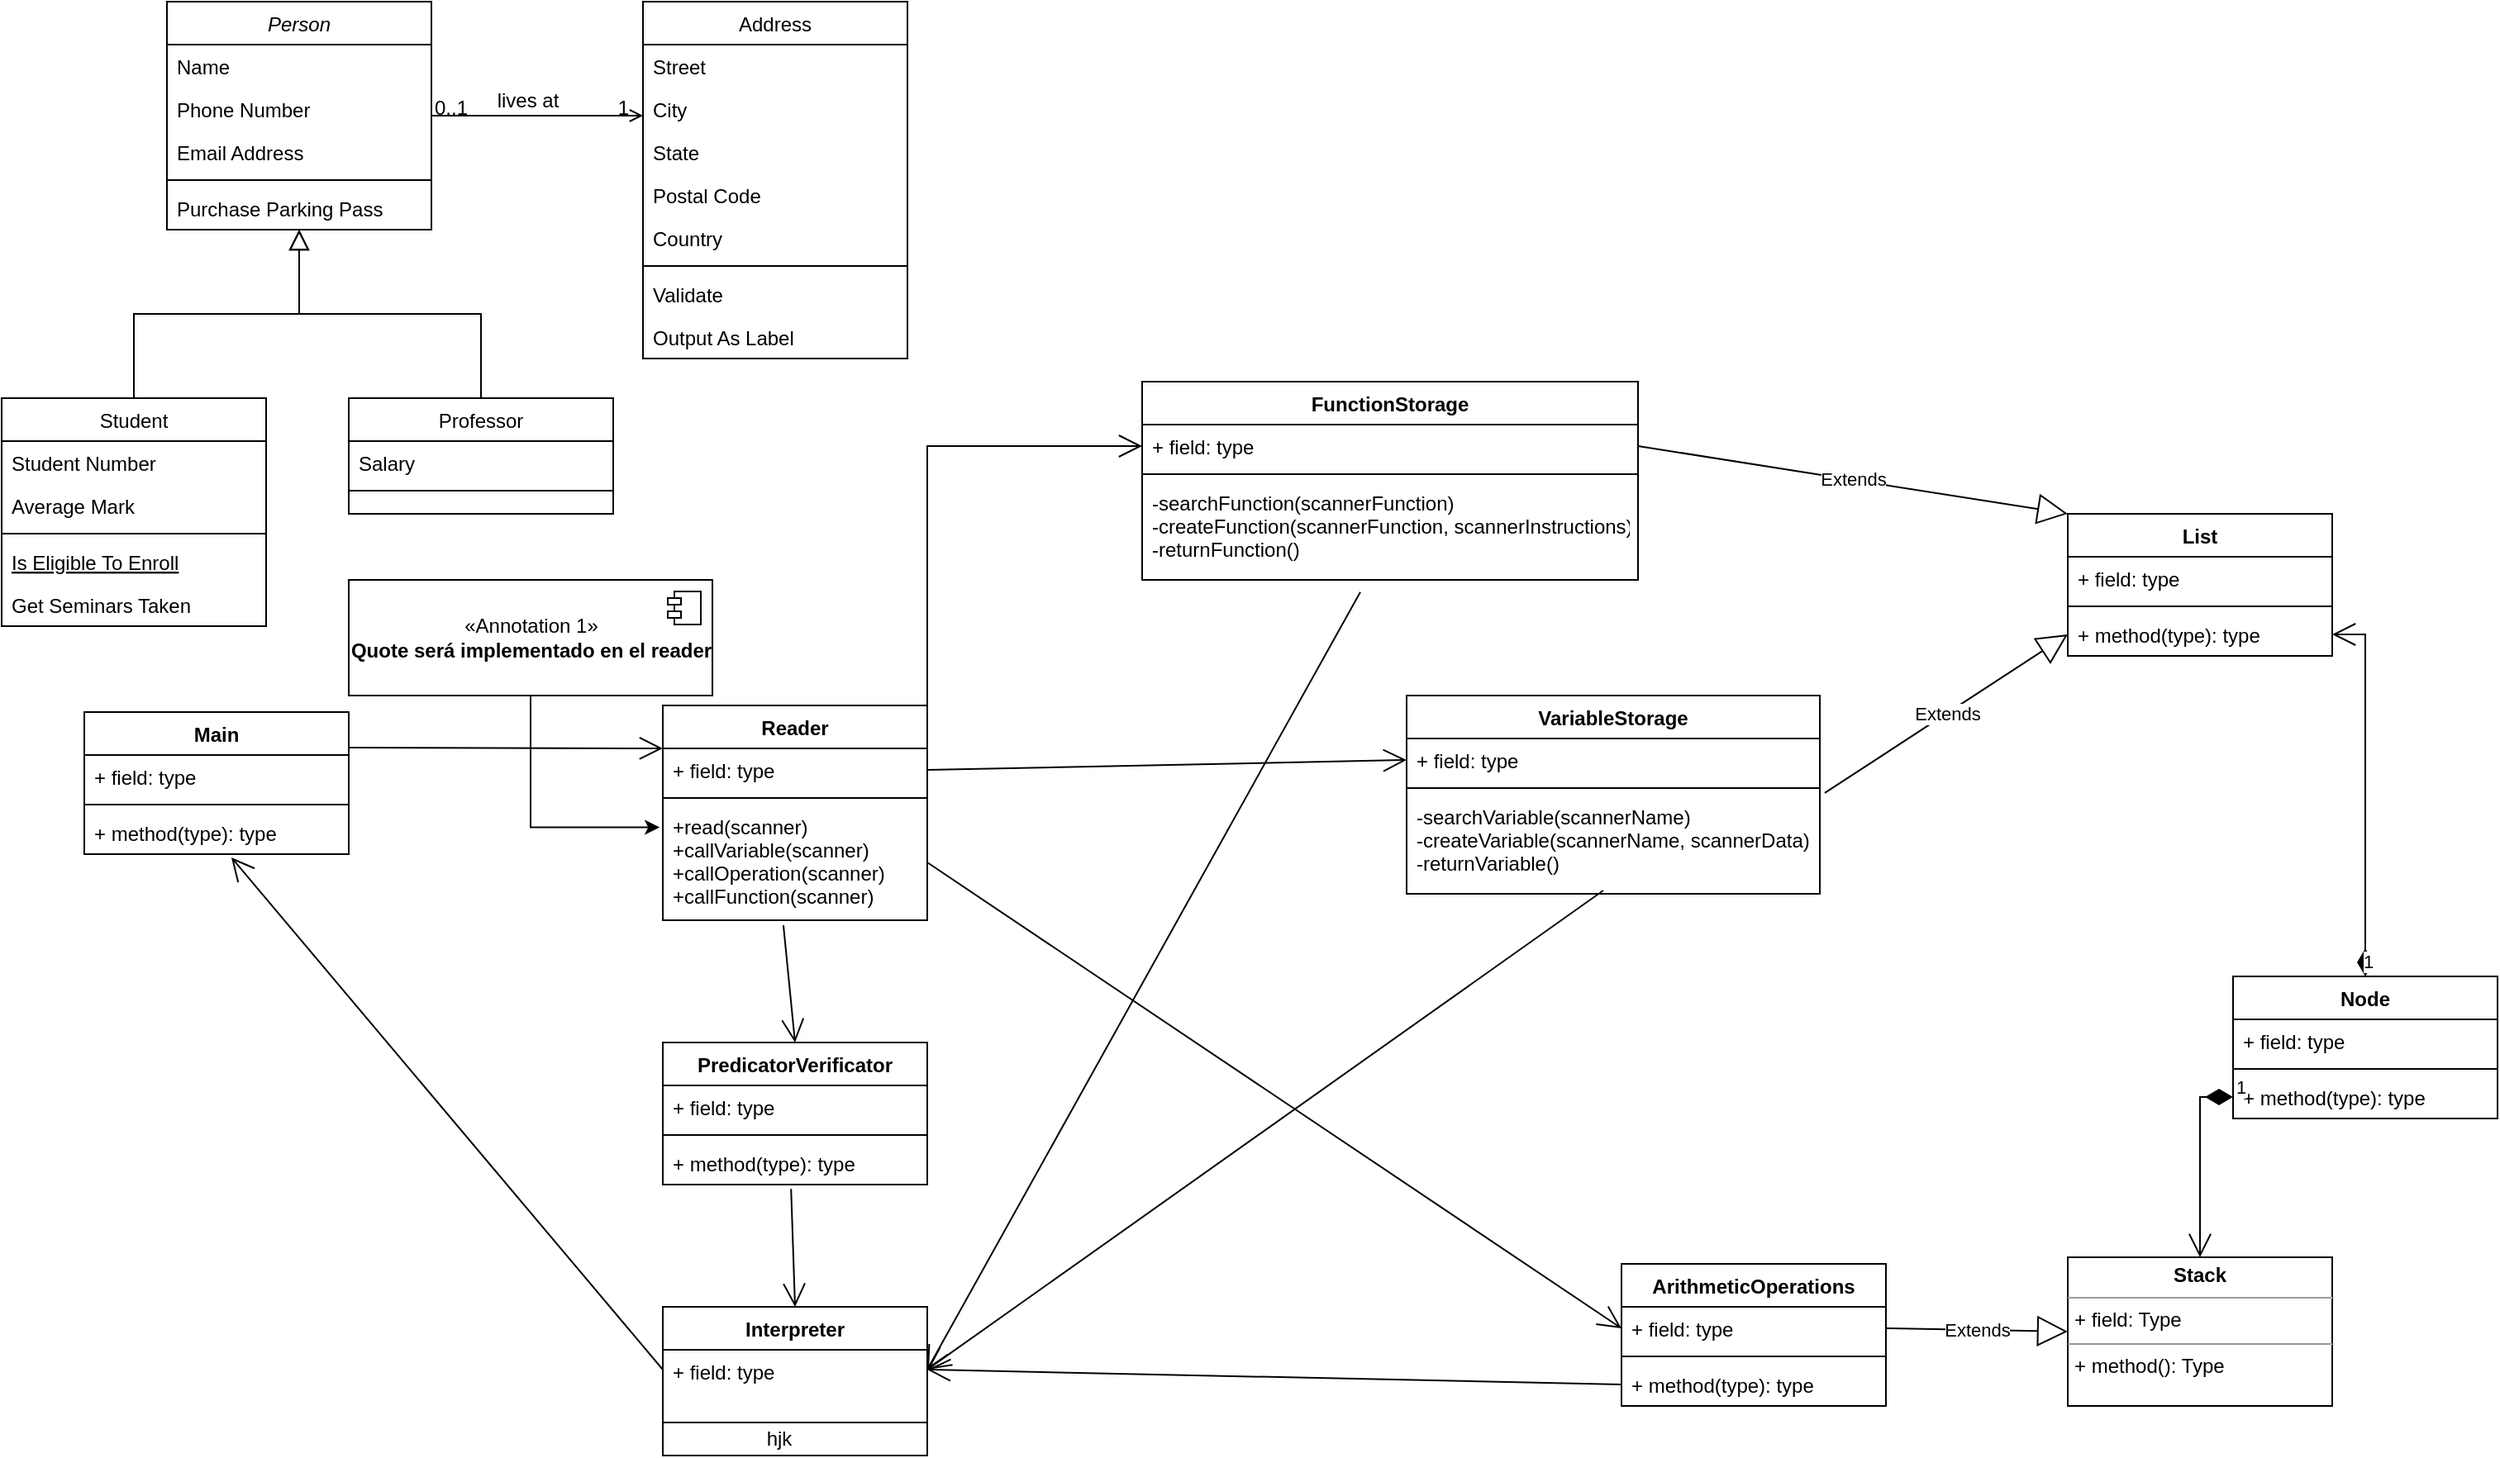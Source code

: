 <mxfile version="16.5.6" type="github">
  <diagram id="C5RBs43oDa-KdzZeNtuy" name="Page-1">
    <mxGraphModel dx="1256" dy="532" grid="1" gridSize="10" guides="1" tooltips="1" connect="1" arrows="1" fold="1" page="1" pageScale="1" pageWidth="827" pageHeight="1169" math="0" shadow="0">
      <root>
        <mxCell id="WIyWlLk6GJQsqaUBKTNV-0" />
        <mxCell id="WIyWlLk6GJQsqaUBKTNV-1" parent="WIyWlLk6GJQsqaUBKTNV-0" />
        <mxCell id="zkfFHV4jXpPFQw0GAbJ--0" value="Person" style="swimlane;fontStyle=2;align=center;verticalAlign=top;childLayout=stackLayout;horizontal=1;startSize=26;horizontalStack=0;resizeParent=1;resizeLast=0;collapsible=1;marginBottom=0;rounded=0;shadow=0;strokeWidth=1;" parent="WIyWlLk6GJQsqaUBKTNV-1" vertex="1">
          <mxGeometry x="220" y="120" width="160" height="138" as="geometry">
            <mxRectangle x="230" y="140" width="160" height="26" as="alternateBounds" />
          </mxGeometry>
        </mxCell>
        <mxCell id="zkfFHV4jXpPFQw0GAbJ--1" value="Name" style="text;align=left;verticalAlign=top;spacingLeft=4;spacingRight=4;overflow=hidden;rotatable=0;points=[[0,0.5],[1,0.5]];portConstraint=eastwest;" parent="zkfFHV4jXpPFQw0GAbJ--0" vertex="1">
          <mxGeometry y="26" width="160" height="26" as="geometry" />
        </mxCell>
        <mxCell id="zkfFHV4jXpPFQw0GAbJ--2" value="Phone Number" style="text;align=left;verticalAlign=top;spacingLeft=4;spacingRight=4;overflow=hidden;rotatable=0;points=[[0,0.5],[1,0.5]];portConstraint=eastwest;rounded=0;shadow=0;html=0;" parent="zkfFHV4jXpPFQw0GAbJ--0" vertex="1">
          <mxGeometry y="52" width="160" height="26" as="geometry" />
        </mxCell>
        <mxCell id="zkfFHV4jXpPFQw0GAbJ--3" value="Email Address" style="text;align=left;verticalAlign=top;spacingLeft=4;spacingRight=4;overflow=hidden;rotatable=0;points=[[0,0.5],[1,0.5]];portConstraint=eastwest;rounded=0;shadow=0;html=0;" parent="zkfFHV4jXpPFQw0GAbJ--0" vertex="1">
          <mxGeometry y="78" width="160" height="26" as="geometry" />
        </mxCell>
        <mxCell id="zkfFHV4jXpPFQw0GAbJ--4" value="" style="line;html=1;strokeWidth=1;align=left;verticalAlign=middle;spacingTop=-1;spacingLeft=3;spacingRight=3;rotatable=0;labelPosition=right;points=[];portConstraint=eastwest;" parent="zkfFHV4jXpPFQw0GAbJ--0" vertex="1">
          <mxGeometry y="104" width="160" height="8" as="geometry" />
        </mxCell>
        <mxCell id="zkfFHV4jXpPFQw0GAbJ--5" value="Purchase Parking Pass" style="text;align=left;verticalAlign=top;spacingLeft=4;spacingRight=4;overflow=hidden;rotatable=0;points=[[0,0.5],[1,0.5]];portConstraint=eastwest;" parent="zkfFHV4jXpPFQw0GAbJ--0" vertex="1">
          <mxGeometry y="112" width="160" height="26" as="geometry" />
        </mxCell>
        <mxCell id="zkfFHV4jXpPFQw0GAbJ--6" value="Student" style="swimlane;fontStyle=0;align=center;verticalAlign=top;childLayout=stackLayout;horizontal=1;startSize=26;horizontalStack=0;resizeParent=1;resizeLast=0;collapsible=1;marginBottom=0;rounded=0;shadow=0;strokeWidth=1;" parent="WIyWlLk6GJQsqaUBKTNV-1" vertex="1">
          <mxGeometry x="120" y="360" width="160" height="138" as="geometry">
            <mxRectangle x="130" y="380" width="160" height="26" as="alternateBounds" />
          </mxGeometry>
        </mxCell>
        <mxCell id="zkfFHV4jXpPFQw0GAbJ--7" value="Student Number" style="text;align=left;verticalAlign=top;spacingLeft=4;spacingRight=4;overflow=hidden;rotatable=0;points=[[0,0.5],[1,0.5]];portConstraint=eastwest;" parent="zkfFHV4jXpPFQw0GAbJ--6" vertex="1">
          <mxGeometry y="26" width="160" height="26" as="geometry" />
        </mxCell>
        <mxCell id="zkfFHV4jXpPFQw0GAbJ--8" value="Average Mark" style="text;align=left;verticalAlign=top;spacingLeft=4;spacingRight=4;overflow=hidden;rotatable=0;points=[[0,0.5],[1,0.5]];portConstraint=eastwest;rounded=0;shadow=0;html=0;" parent="zkfFHV4jXpPFQw0GAbJ--6" vertex="1">
          <mxGeometry y="52" width="160" height="26" as="geometry" />
        </mxCell>
        <mxCell id="zkfFHV4jXpPFQw0GAbJ--9" value="" style="line;html=1;strokeWidth=1;align=left;verticalAlign=middle;spacingTop=-1;spacingLeft=3;spacingRight=3;rotatable=0;labelPosition=right;points=[];portConstraint=eastwest;" parent="zkfFHV4jXpPFQw0GAbJ--6" vertex="1">
          <mxGeometry y="78" width="160" height="8" as="geometry" />
        </mxCell>
        <mxCell id="zkfFHV4jXpPFQw0GAbJ--10" value="Is Eligible To Enroll" style="text;align=left;verticalAlign=top;spacingLeft=4;spacingRight=4;overflow=hidden;rotatable=0;points=[[0,0.5],[1,0.5]];portConstraint=eastwest;fontStyle=4" parent="zkfFHV4jXpPFQw0GAbJ--6" vertex="1">
          <mxGeometry y="86" width="160" height="26" as="geometry" />
        </mxCell>
        <mxCell id="zkfFHV4jXpPFQw0GAbJ--11" value="Get Seminars Taken" style="text;align=left;verticalAlign=top;spacingLeft=4;spacingRight=4;overflow=hidden;rotatable=0;points=[[0,0.5],[1,0.5]];portConstraint=eastwest;" parent="zkfFHV4jXpPFQw0GAbJ--6" vertex="1">
          <mxGeometry y="112" width="160" height="26" as="geometry" />
        </mxCell>
        <mxCell id="zkfFHV4jXpPFQw0GAbJ--12" value="" style="endArrow=block;endSize=10;endFill=0;shadow=0;strokeWidth=1;rounded=0;edgeStyle=elbowEdgeStyle;elbow=vertical;" parent="WIyWlLk6GJQsqaUBKTNV-1" source="zkfFHV4jXpPFQw0GAbJ--6" target="zkfFHV4jXpPFQw0GAbJ--0" edge="1">
          <mxGeometry width="160" relative="1" as="geometry">
            <mxPoint x="200" y="203" as="sourcePoint" />
            <mxPoint x="200" y="203" as="targetPoint" />
          </mxGeometry>
        </mxCell>
        <mxCell id="zkfFHV4jXpPFQw0GAbJ--13" value="Professor" style="swimlane;fontStyle=0;align=center;verticalAlign=top;childLayout=stackLayout;horizontal=1;startSize=26;horizontalStack=0;resizeParent=1;resizeLast=0;collapsible=1;marginBottom=0;rounded=0;shadow=0;strokeWidth=1;" parent="WIyWlLk6GJQsqaUBKTNV-1" vertex="1">
          <mxGeometry x="330" y="360" width="160" height="70" as="geometry">
            <mxRectangle x="340" y="380" width="170" height="26" as="alternateBounds" />
          </mxGeometry>
        </mxCell>
        <mxCell id="zkfFHV4jXpPFQw0GAbJ--14" value="Salary" style="text;align=left;verticalAlign=top;spacingLeft=4;spacingRight=4;overflow=hidden;rotatable=0;points=[[0,0.5],[1,0.5]];portConstraint=eastwest;" parent="zkfFHV4jXpPFQw0GAbJ--13" vertex="1">
          <mxGeometry y="26" width="160" height="26" as="geometry" />
        </mxCell>
        <mxCell id="zkfFHV4jXpPFQw0GAbJ--15" value="" style="line;html=1;strokeWidth=1;align=left;verticalAlign=middle;spacingTop=-1;spacingLeft=3;spacingRight=3;rotatable=0;labelPosition=right;points=[];portConstraint=eastwest;" parent="zkfFHV4jXpPFQw0GAbJ--13" vertex="1">
          <mxGeometry y="52" width="160" height="8" as="geometry" />
        </mxCell>
        <mxCell id="zkfFHV4jXpPFQw0GAbJ--16" value="" style="endArrow=block;endSize=10;endFill=0;shadow=0;strokeWidth=1;rounded=0;edgeStyle=elbowEdgeStyle;elbow=vertical;" parent="WIyWlLk6GJQsqaUBKTNV-1" source="zkfFHV4jXpPFQw0GAbJ--13" target="zkfFHV4jXpPFQw0GAbJ--0" edge="1">
          <mxGeometry width="160" relative="1" as="geometry">
            <mxPoint x="210" y="373" as="sourcePoint" />
            <mxPoint x="310" y="271" as="targetPoint" />
          </mxGeometry>
        </mxCell>
        <mxCell id="zkfFHV4jXpPFQw0GAbJ--17" value="Address" style="swimlane;fontStyle=0;align=center;verticalAlign=top;childLayout=stackLayout;horizontal=1;startSize=26;horizontalStack=0;resizeParent=1;resizeLast=0;collapsible=1;marginBottom=0;rounded=0;shadow=0;strokeWidth=1;" parent="WIyWlLk6GJQsqaUBKTNV-1" vertex="1">
          <mxGeometry x="508" y="120" width="160" height="216" as="geometry">
            <mxRectangle x="550" y="140" width="160" height="26" as="alternateBounds" />
          </mxGeometry>
        </mxCell>
        <mxCell id="zkfFHV4jXpPFQw0GAbJ--18" value="Street" style="text;align=left;verticalAlign=top;spacingLeft=4;spacingRight=4;overflow=hidden;rotatable=0;points=[[0,0.5],[1,0.5]];portConstraint=eastwest;" parent="zkfFHV4jXpPFQw0GAbJ--17" vertex="1">
          <mxGeometry y="26" width="160" height="26" as="geometry" />
        </mxCell>
        <mxCell id="zkfFHV4jXpPFQw0GAbJ--19" value="City" style="text;align=left;verticalAlign=top;spacingLeft=4;spacingRight=4;overflow=hidden;rotatable=0;points=[[0,0.5],[1,0.5]];portConstraint=eastwest;rounded=0;shadow=0;html=0;" parent="zkfFHV4jXpPFQw0GAbJ--17" vertex="1">
          <mxGeometry y="52" width="160" height="26" as="geometry" />
        </mxCell>
        <mxCell id="zkfFHV4jXpPFQw0GAbJ--20" value="State" style="text;align=left;verticalAlign=top;spacingLeft=4;spacingRight=4;overflow=hidden;rotatable=0;points=[[0,0.5],[1,0.5]];portConstraint=eastwest;rounded=0;shadow=0;html=0;" parent="zkfFHV4jXpPFQw0GAbJ--17" vertex="1">
          <mxGeometry y="78" width="160" height="26" as="geometry" />
        </mxCell>
        <mxCell id="zkfFHV4jXpPFQw0GAbJ--21" value="Postal Code" style="text;align=left;verticalAlign=top;spacingLeft=4;spacingRight=4;overflow=hidden;rotatable=0;points=[[0,0.5],[1,0.5]];portConstraint=eastwest;rounded=0;shadow=0;html=0;" parent="zkfFHV4jXpPFQw0GAbJ--17" vertex="1">
          <mxGeometry y="104" width="160" height="26" as="geometry" />
        </mxCell>
        <mxCell id="zkfFHV4jXpPFQw0GAbJ--22" value="Country" style="text;align=left;verticalAlign=top;spacingLeft=4;spacingRight=4;overflow=hidden;rotatable=0;points=[[0,0.5],[1,0.5]];portConstraint=eastwest;rounded=0;shadow=0;html=0;" parent="zkfFHV4jXpPFQw0GAbJ--17" vertex="1">
          <mxGeometry y="130" width="160" height="26" as="geometry" />
        </mxCell>
        <mxCell id="zkfFHV4jXpPFQw0GAbJ--23" value="" style="line;html=1;strokeWidth=1;align=left;verticalAlign=middle;spacingTop=-1;spacingLeft=3;spacingRight=3;rotatable=0;labelPosition=right;points=[];portConstraint=eastwest;" parent="zkfFHV4jXpPFQw0GAbJ--17" vertex="1">
          <mxGeometry y="156" width="160" height="8" as="geometry" />
        </mxCell>
        <mxCell id="zkfFHV4jXpPFQw0GAbJ--24" value="Validate" style="text;align=left;verticalAlign=top;spacingLeft=4;spacingRight=4;overflow=hidden;rotatable=0;points=[[0,0.5],[1,0.5]];portConstraint=eastwest;" parent="zkfFHV4jXpPFQw0GAbJ--17" vertex="1">
          <mxGeometry y="164" width="160" height="26" as="geometry" />
        </mxCell>
        <mxCell id="zkfFHV4jXpPFQw0GAbJ--25" value="Output As Label" style="text;align=left;verticalAlign=top;spacingLeft=4;spacingRight=4;overflow=hidden;rotatable=0;points=[[0,0.5],[1,0.5]];portConstraint=eastwest;" parent="zkfFHV4jXpPFQw0GAbJ--17" vertex="1">
          <mxGeometry y="190" width="160" height="26" as="geometry" />
        </mxCell>
        <mxCell id="zkfFHV4jXpPFQw0GAbJ--26" value="" style="endArrow=open;shadow=0;strokeWidth=1;rounded=0;endFill=1;edgeStyle=elbowEdgeStyle;elbow=vertical;" parent="WIyWlLk6GJQsqaUBKTNV-1" source="zkfFHV4jXpPFQw0GAbJ--0" target="zkfFHV4jXpPFQw0GAbJ--17" edge="1">
          <mxGeometry x="0.5" y="41" relative="1" as="geometry">
            <mxPoint x="380" y="192" as="sourcePoint" />
            <mxPoint x="540" y="192" as="targetPoint" />
            <mxPoint x="-40" y="32" as="offset" />
          </mxGeometry>
        </mxCell>
        <mxCell id="zkfFHV4jXpPFQw0GAbJ--27" value="0..1" style="resizable=0;align=left;verticalAlign=bottom;labelBackgroundColor=none;fontSize=12;" parent="zkfFHV4jXpPFQw0GAbJ--26" connectable="0" vertex="1">
          <mxGeometry x="-1" relative="1" as="geometry">
            <mxPoint y="4" as="offset" />
          </mxGeometry>
        </mxCell>
        <mxCell id="zkfFHV4jXpPFQw0GAbJ--28" value="1" style="resizable=0;align=right;verticalAlign=bottom;labelBackgroundColor=none;fontSize=12;" parent="zkfFHV4jXpPFQw0GAbJ--26" connectable="0" vertex="1">
          <mxGeometry x="1" relative="1" as="geometry">
            <mxPoint x="-7" y="4" as="offset" />
          </mxGeometry>
        </mxCell>
        <mxCell id="zkfFHV4jXpPFQw0GAbJ--29" value="lives at" style="text;html=1;resizable=0;points=[];;align=center;verticalAlign=middle;labelBackgroundColor=none;rounded=0;shadow=0;strokeWidth=1;fontSize=12;" parent="zkfFHV4jXpPFQw0GAbJ--26" vertex="1" connectable="0">
          <mxGeometry x="0.5" y="49" relative="1" as="geometry">
            <mxPoint x="-38" y="40" as="offset" />
          </mxGeometry>
        </mxCell>
        <mxCell id="natZOX87_09Pyh3oMRrT-8" value="Main&#xa;" style="swimlane;fontStyle=1;align=center;verticalAlign=top;childLayout=stackLayout;horizontal=1;startSize=26;horizontalStack=0;resizeParent=1;resizeParentMax=0;resizeLast=0;collapsible=1;marginBottom=0;" vertex="1" parent="WIyWlLk6GJQsqaUBKTNV-1">
          <mxGeometry x="170" y="550" width="160" height="86" as="geometry" />
        </mxCell>
        <mxCell id="natZOX87_09Pyh3oMRrT-9" value="+ field: type" style="text;strokeColor=none;fillColor=none;align=left;verticalAlign=top;spacingLeft=4;spacingRight=4;overflow=hidden;rotatable=0;points=[[0,0.5],[1,0.5]];portConstraint=eastwest;" vertex="1" parent="natZOX87_09Pyh3oMRrT-8">
          <mxGeometry y="26" width="160" height="26" as="geometry" />
        </mxCell>
        <mxCell id="natZOX87_09Pyh3oMRrT-10" value="" style="line;strokeWidth=1;fillColor=none;align=left;verticalAlign=middle;spacingTop=-1;spacingLeft=3;spacingRight=3;rotatable=0;labelPosition=right;points=[];portConstraint=eastwest;" vertex="1" parent="natZOX87_09Pyh3oMRrT-8">
          <mxGeometry y="52" width="160" height="8" as="geometry" />
        </mxCell>
        <mxCell id="natZOX87_09Pyh3oMRrT-11" value="+ method(type): type" style="text;strokeColor=none;fillColor=none;align=left;verticalAlign=top;spacingLeft=4;spacingRight=4;overflow=hidden;rotatable=0;points=[[0,0.5],[1,0.5]];portConstraint=eastwest;" vertex="1" parent="natZOX87_09Pyh3oMRrT-8">
          <mxGeometry y="60" width="160" height="26" as="geometry" />
        </mxCell>
        <mxCell id="natZOX87_09Pyh3oMRrT-16" value="Reader&#xa;" style="swimlane;fontStyle=1;align=center;verticalAlign=top;childLayout=stackLayout;horizontal=1;startSize=26;horizontalStack=0;resizeParent=1;resizeParentMax=0;resizeLast=0;collapsible=1;marginBottom=0;" vertex="1" parent="WIyWlLk6GJQsqaUBKTNV-1">
          <mxGeometry x="520" y="546" width="160" height="130" as="geometry" />
        </mxCell>
        <mxCell id="natZOX87_09Pyh3oMRrT-40" value="" style="endArrow=open;endFill=1;endSize=12;html=1;rounded=0;exitX=1;exitY=0.25;exitDx=0;exitDy=0;" edge="1" parent="natZOX87_09Pyh3oMRrT-16" source="natZOX87_09Pyh3oMRrT-8">
          <mxGeometry width="160" relative="1" as="geometry">
            <mxPoint x="-160" y="26" as="sourcePoint" />
            <mxPoint y="26" as="targetPoint" />
          </mxGeometry>
        </mxCell>
        <mxCell id="natZOX87_09Pyh3oMRrT-17" value="+ field: type" style="text;strokeColor=none;fillColor=none;align=left;verticalAlign=top;spacingLeft=4;spacingRight=4;overflow=hidden;rotatable=0;points=[[0,0.5],[1,0.5]];portConstraint=eastwest;" vertex="1" parent="natZOX87_09Pyh3oMRrT-16">
          <mxGeometry y="26" width="160" height="26" as="geometry" />
        </mxCell>
        <mxCell id="natZOX87_09Pyh3oMRrT-18" value="" style="line;strokeWidth=1;fillColor=none;align=left;verticalAlign=middle;spacingTop=-1;spacingLeft=3;spacingRight=3;rotatable=0;labelPosition=right;points=[];portConstraint=eastwest;" vertex="1" parent="natZOX87_09Pyh3oMRrT-16">
          <mxGeometry y="52" width="160" height="8" as="geometry" />
        </mxCell>
        <mxCell id="natZOX87_09Pyh3oMRrT-19" value="+read(scanner)&#xa;+callVariable(scanner)&#xa;+callOperation(scanner)&#xa;+callFunction(scanner)" style="text;strokeColor=none;fillColor=none;align=left;verticalAlign=top;spacingLeft=4;spacingRight=4;overflow=hidden;rotatable=0;points=[[0,0.5],[1,0.5]];portConstraint=eastwest;" vertex="1" parent="natZOX87_09Pyh3oMRrT-16">
          <mxGeometry y="60" width="160" height="70" as="geometry" />
        </mxCell>
        <mxCell id="natZOX87_09Pyh3oMRrT-24" value="VariableStorage" style="swimlane;fontStyle=1;align=center;verticalAlign=top;childLayout=stackLayout;horizontal=1;startSize=26;horizontalStack=0;resizeParent=1;resizeParentMax=0;resizeLast=0;collapsible=1;marginBottom=0;" vertex="1" parent="WIyWlLk6GJQsqaUBKTNV-1">
          <mxGeometry x="970" y="540" width="250" height="120" as="geometry" />
        </mxCell>
        <mxCell id="natZOX87_09Pyh3oMRrT-25" value="+ field: type" style="text;strokeColor=none;fillColor=none;align=left;verticalAlign=top;spacingLeft=4;spacingRight=4;overflow=hidden;rotatable=0;points=[[0,0.5],[1,0.5]];portConstraint=eastwest;" vertex="1" parent="natZOX87_09Pyh3oMRrT-24">
          <mxGeometry y="26" width="250" height="26" as="geometry" />
        </mxCell>
        <mxCell id="natZOX87_09Pyh3oMRrT-26" value="" style="line;strokeWidth=1;fillColor=none;align=left;verticalAlign=middle;spacingTop=-1;spacingLeft=3;spacingRight=3;rotatable=0;labelPosition=right;points=[];portConstraint=eastwest;" vertex="1" parent="natZOX87_09Pyh3oMRrT-24">
          <mxGeometry y="52" width="250" height="8" as="geometry" />
        </mxCell>
        <mxCell id="natZOX87_09Pyh3oMRrT-27" value="-searchVariable(scannerName)&#xa;-createVariable(scannerName, scannerData)&#xa;-returnVariable()" style="text;strokeColor=none;fillColor=none;align=left;verticalAlign=top;spacingLeft=4;spacingRight=4;overflow=hidden;rotatable=0;points=[[0,0.5],[1,0.5]];portConstraint=eastwest;" vertex="1" parent="natZOX87_09Pyh3oMRrT-24">
          <mxGeometry y="60" width="250" height="60" as="geometry" />
        </mxCell>
        <mxCell id="natZOX87_09Pyh3oMRrT-32" value="ArithmeticOperations" style="swimlane;fontStyle=1;align=center;verticalAlign=top;childLayout=stackLayout;horizontal=1;startSize=26;horizontalStack=0;resizeParent=1;resizeParentMax=0;resizeLast=0;collapsible=1;marginBottom=0;" vertex="1" parent="WIyWlLk6GJQsqaUBKTNV-1">
          <mxGeometry x="1100" y="884" width="160" height="86" as="geometry" />
        </mxCell>
        <mxCell id="natZOX87_09Pyh3oMRrT-33" value="+ field: type" style="text;strokeColor=none;fillColor=none;align=left;verticalAlign=top;spacingLeft=4;spacingRight=4;overflow=hidden;rotatable=0;points=[[0,0.5],[1,0.5]];portConstraint=eastwest;" vertex="1" parent="natZOX87_09Pyh3oMRrT-32">
          <mxGeometry y="26" width="160" height="26" as="geometry" />
        </mxCell>
        <mxCell id="natZOX87_09Pyh3oMRrT-34" value="" style="line;strokeWidth=1;fillColor=none;align=left;verticalAlign=middle;spacingTop=-1;spacingLeft=3;spacingRight=3;rotatable=0;labelPosition=right;points=[];portConstraint=eastwest;" vertex="1" parent="natZOX87_09Pyh3oMRrT-32">
          <mxGeometry y="52" width="160" height="8" as="geometry" />
        </mxCell>
        <mxCell id="natZOX87_09Pyh3oMRrT-35" value="+ method(type): type" style="text;strokeColor=none;fillColor=none;align=left;verticalAlign=top;spacingLeft=4;spacingRight=4;overflow=hidden;rotatable=0;points=[[0,0.5],[1,0.5]];portConstraint=eastwest;" vertex="1" parent="natZOX87_09Pyh3oMRrT-32">
          <mxGeometry y="60" width="160" height="26" as="geometry" />
        </mxCell>
        <mxCell id="natZOX87_09Pyh3oMRrT-36" value="Interpreter" style="swimlane;fontStyle=1;align=center;verticalAlign=top;childLayout=stackLayout;horizontal=1;startSize=26;horizontalStack=0;resizeParent=1;resizeParentMax=0;resizeLast=0;collapsible=1;marginBottom=0;" vertex="1" parent="WIyWlLk6GJQsqaUBKTNV-1">
          <mxGeometry x="520" y="910" width="160" height="90" as="geometry" />
        </mxCell>
        <mxCell id="natZOX87_09Pyh3oMRrT-37" value="+ field: type" style="text;strokeColor=none;fillColor=none;align=left;verticalAlign=top;spacingLeft=4;spacingRight=4;overflow=hidden;rotatable=0;points=[[0,0.5],[1,0.5]];portConstraint=eastwest;" vertex="1" parent="natZOX87_09Pyh3oMRrT-36">
          <mxGeometry y="26" width="160" height="24" as="geometry" />
        </mxCell>
        <mxCell id="natZOX87_09Pyh3oMRrT-38" value="" style="line;strokeWidth=1;fillColor=none;align=left;verticalAlign=middle;spacingTop=-1;spacingLeft=3;spacingRight=3;rotatable=0;labelPosition=right;points=[];portConstraint=eastwest;" vertex="1" parent="natZOX87_09Pyh3oMRrT-36">
          <mxGeometry y="50" width="160" height="40" as="geometry" />
        </mxCell>
        <mxCell id="natZOX87_09Pyh3oMRrT-41" value="PredicatorVerificator" style="swimlane;fontStyle=1;align=center;verticalAlign=top;childLayout=stackLayout;horizontal=1;startSize=26;horizontalStack=0;resizeParent=1;resizeParentMax=0;resizeLast=0;collapsible=1;marginBottom=0;" vertex="1" parent="WIyWlLk6GJQsqaUBKTNV-1">
          <mxGeometry x="520" y="750" width="160" height="86" as="geometry" />
        </mxCell>
        <mxCell id="natZOX87_09Pyh3oMRrT-42" value="+ field: type" style="text;strokeColor=none;fillColor=none;align=left;verticalAlign=top;spacingLeft=4;spacingRight=4;overflow=hidden;rotatable=0;points=[[0,0.5],[1,0.5]];portConstraint=eastwest;" vertex="1" parent="natZOX87_09Pyh3oMRrT-41">
          <mxGeometry y="26" width="160" height="26" as="geometry" />
        </mxCell>
        <mxCell id="natZOX87_09Pyh3oMRrT-43" value="" style="line;strokeWidth=1;fillColor=none;align=left;verticalAlign=middle;spacingTop=-1;spacingLeft=3;spacingRight=3;rotatable=0;labelPosition=right;points=[];portConstraint=eastwest;" vertex="1" parent="natZOX87_09Pyh3oMRrT-41">
          <mxGeometry y="52" width="160" height="8" as="geometry" />
        </mxCell>
        <mxCell id="natZOX87_09Pyh3oMRrT-44" value="+ method(type): type" style="text;strokeColor=none;fillColor=none;align=left;verticalAlign=top;spacingLeft=4;spacingRight=4;overflow=hidden;rotatable=0;points=[[0,0.5],[1,0.5]];portConstraint=eastwest;" vertex="1" parent="natZOX87_09Pyh3oMRrT-41">
          <mxGeometry y="60" width="160" height="26" as="geometry" />
        </mxCell>
        <mxCell id="natZOX87_09Pyh3oMRrT-45" value="List" style="swimlane;fontStyle=1;align=center;verticalAlign=top;childLayout=stackLayout;horizontal=1;startSize=26;horizontalStack=0;resizeParent=1;resizeParentMax=0;resizeLast=0;collapsible=1;marginBottom=0;" vertex="1" parent="WIyWlLk6GJQsqaUBKTNV-1">
          <mxGeometry x="1370" y="430" width="160" height="86" as="geometry" />
        </mxCell>
        <mxCell id="natZOX87_09Pyh3oMRrT-46" value="+ field: type" style="text;strokeColor=none;fillColor=none;align=left;verticalAlign=top;spacingLeft=4;spacingRight=4;overflow=hidden;rotatable=0;points=[[0,0.5],[1,0.5]];portConstraint=eastwest;" vertex="1" parent="natZOX87_09Pyh3oMRrT-45">
          <mxGeometry y="26" width="160" height="26" as="geometry" />
        </mxCell>
        <mxCell id="natZOX87_09Pyh3oMRrT-47" value="" style="line;strokeWidth=1;fillColor=none;align=left;verticalAlign=middle;spacingTop=-1;spacingLeft=3;spacingRight=3;rotatable=0;labelPosition=right;points=[];portConstraint=eastwest;" vertex="1" parent="natZOX87_09Pyh3oMRrT-45">
          <mxGeometry y="52" width="160" height="8" as="geometry" />
        </mxCell>
        <mxCell id="natZOX87_09Pyh3oMRrT-48" value="+ method(type): type" style="text;strokeColor=none;fillColor=none;align=left;verticalAlign=top;spacingLeft=4;spacingRight=4;overflow=hidden;rotatable=0;points=[[0,0.5],[1,0.5]];portConstraint=eastwest;" vertex="1" parent="natZOX87_09Pyh3oMRrT-45">
          <mxGeometry y="60" width="160" height="26" as="geometry" />
        </mxCell>
        <mxCell id="natZOX87_09Pyh3oMRrT-49" value="Extends" style="endArrow=block;endSize=16;endFill=0;html=1;rounded=0;entryX=0;entryY=0;entryDx=0;entryDy=0;exitX=1;exitY=0.5;exitDx=0;exitDy=0;" edge="1" parent="WIyWlLk6GJQsqaUBKTNV-1" source="natZOX87_09Pyh3oMRrT-76" target="natZOX87_09Pyh3oMRrT-45">
          <mxGeometry width="160" relative="1" as="geometry">
            <mxPoint x="810" y="320" as="sourcePoint" />
            <mxPoint x="970" y="320" as="targetPoint" />
          </mxGeometry>
        </mxCell>
        <mxCell id="natZOX87_09Pyh3oMRrT-50" value="Extends" style="endArrow=block;endSize=16;endFill=0;html=1;rounded=0;exitX=1.012;exitY=-0.017;exitDx=0;exitDy=0;exitPerimeter=0;entryX=0;entryY=0.5;entryDx=0;entryDy=0;" edge="1" parent="WIyWlLk6GJQsqaUBKTNV-1" source="natZOX87_09Pyh3oMRrT-27" target="natZOX87_09Pyh3oMRrT-48">
          <mxGeometry width="160" relative="1" as="geometry">
            <mxPoint x="1020" y="700" as="sourcePoint" />
            <mxPoint x="1180" y="700" as="targetPoint" />
          </mxGeometry>
        </mxCell>
        <mxCell id="natZOX87_09Pyh3oMRrT-51" value="" style="endArrow=open;endFill=1;endSize=12;html=1;rounded=0;entryX=0;entryY=0.5;entryDx=0;entryDy=0;exitX=1;exitY=0.5;exitDx=0;exitDy=0;" edge="1" parent="WIyWlLk6GJQsqaUBKTNV-1" source="natZOX87_09Pyh3oMRrT-17" target="natZOX87_09Pyh3oMRrT-76">
          <mxGeometry width="160" relative="1" as="geometry">
            <mxPoint x="730" y="560" as="sourcePoint" />
            <mxPoint x="890" y="560" as="targetPoint" />
            <Array as="points">
              <mxPoint x="680" y="389" />
            </Array>
          </mxGeometry>
        </mxCell>
        <mxCell id="natZOX87_09Pyh3oMRrT-52" value="" style="endArrow=open;endFill=1;endSize=12;html=1;rounded=0;entryX=0;entryY=0.5;entryDx=0;entryDy=0;exitX=1;exitY=0.5;exitDx=0;exitDy=0;" edge="1" parent="WIyWlLk6GJQsqaUBKTNV-1" source="natZOX87_09Pyh3oMRrT-19" target="natZOX87_09Pyh3oMRrT-33">
          <mxGeometry width="160" relative="1" as="geometry">
            <mxPoint x="690" y="595" as="sourcePoint" />
            <mxPoint x="927" y="461" as="targetPoint" />
          </mxGeometry>
        </mxCell>
        <mxCell id="natZOX87_09Pyh3oMRrT-53" value="" style="endArrow=open;endFill=1;endSize=12;html=1;rounded=0;entryX=0;entryY=0.5;entryDx=0;entryDy=0;exitX=1;exitY=0.5;exitDx=0;exitDy=0;" edge="1" parent="WIyWlLk6GJQsqaUBKTNV-1" source="natZOX87_09Pyh3oMRrT-17" target="natZOX87_09Pyh3oMRrT-25">
          <mxGeometry width="160" relative="1" as="geometry">
            <mxPoint x="700" y="605" as="sourcePoint" />
            <mxPoint x="937" y="471" as="targetPoint" />
          </mxGeometry>
        </mxCell>
        <mxCell id="natZOX87_09Pyh3oMRrT-54" value="Node" style="swimlane;fontStyle=1;align=center;verticalAlign=top;childLayout=stackLayout;horizontal=1;startSize=26;horizontalStack=0;resizeParent=1;resizeParentMax=0;resizeLast=0;collapsible=1;marginBottom=0;" vertex="1" parent="WIyWlLk6GJQsqaUBKTNV-1">
          <mxGeometry x="1470" y="710" width="160" height="86" as="geometry" />
        </mxCell>
        <mxCell id="natZOX87_09Pyh3oMRrT-55" value="+ field: type" style="text;strokeColor=none;fillColor=none;align=left;verticalAlign=top;spacingLeft=4;spacingRight=4;overflow=hidden;rotatable=0;points=[[0,0.5],[1,0.5]];portConstraint=eastwest;" vertex="1" parent="natZOX87_09Pyh3oMRrT-54">
          <mxGeometry y="26" width="160" height="26" as="geometry" />
        </mxCell>
        <mxCell id="natZOX87_09Pyh3oMRrT-56" value="" style="line;strokeWidth=1;fillColor=none;align=left;verticalAlign=middle;spacingTop=-1;spacingLeft=3;spacingRight=3;rotatable=0;labelPosition=right;points=[];portConstraint=eastwest;" vertex="1" parent="natZOX87_09Pyh3oMRrT-54">
          <mxGeometry y="52" width="160" height="8" as="geometry" />
        </mxCell>
        <mxCell id="natZOX87_09Pyh3oMRrT-57" value="+ method(type): type" style="text;strokeColor=none;fillColor=none;align=left;verticalAlign=top;spacingLeft=4;spacingRight=4;overflow=hidden;rotatable=0;points=[[0,0.5],[1,0.5]];portConstraint=eastwest;" vertex="1" parent="natZOX87_09Pyh3oMRrT-54">
          <mxGeometry y="60" width="160" height="26" as="geometry" />
        </mxCell>
        <mxCell id="natZOX87_09Pyh3oMRrT-58" value="1" style="endArrow=open;html=1;endSize=12;startArrow=diamondThin;startSize=14;startFill=1;edgeStyle=orthogonalEdgeStyle;align=left;verticalAlign=bottom;rounded=0;exitX=0.5;exitY=0;exitDx=0;exitDy=0;entryX=1;entryY=0.5;entryDx=0;entryDy=0;" edge="1" parent="WIyWlLk6GJQsqaUBKTNV-1" source="natZOX87_09Pyh3oMRrT-54" target="natZOX87_09Pyh3oMRrT-48">
          <mxGeometry x="-1" y="3" relative="1" as="geometry">
            <mxPoint x="1520" y="670" as="sourcePoint" />
            <mxPoint x="1680" y="670" as="targetPoint" />
          </mxGeometry>
        </mxCell>
        <mxCell id="natZOX87_09Pyh3oMRrT-59" value="&lt;p style=&quot;margin: 0px ; margin-top: 4px ; text-align: center&quot;&gt;&lt;b&gt;Stack&lt;/b&gt;&lt;/p&gt;&lt;hr size=&quot;1&quot;&gt;&lt;p style=&quot;margin: 0px ; margin-left: 4px&quot;&gt;+ field: Type&lt;/p&gt;&lt;hr size=&quot;1&quot;&gt;&lt;p style=&quot;margin: 0px ; margin-left: 4px&quot;&gt;+ method(): Type&lt;/p&gt;" style="verticalAlign=top;align=left;overflow=fill;fontSize=12;fontFamily=Helvetica;html=1;" vertex="1" parent="WIyWlLk6GJQsqaUBKTNV-1">
          <mxGeometry x="1370" y="880" width="160" height="90" as="geometry" />
        </mxCell>
        <mxCell id="natZOX87_09Pyh3oMRrT-60" value="1" style="endArrow=open;html=1;endSize=12;startArrow=diamondThin;startSize=14;startFill=1;edgeStyle=orthogonalEdgeStyle;align=left;verticalAlign=bottom;rounded=0;exitX=0;exitY=0.5;exitDx=0;exitDy=0;entryX=0.5;entryY=0;entryDx=0;entryDy=0;" edge="1" parent="WIyWlLk6GJQsqaUBKTNV-1" source="natZOX87_09Pyh3oMRrT-57" target="natZOX87_09Pyh3oMRrT-59">
          <mxGeometry x="-1" y="3" relative="1" as="geometry">
            <mxPoint x="1560" y="720" as="sourcePoint" />
            <mxPoint x="1460" y="593" as="targetPoint" />
          </mxGeometry>
        </mxCell>
        <mxCell id="natZOX87_09Pyh3oMRrT-61" value="Extends" style="endArrow=block;endSize=16;endFill=0;html=1;rounded=0;exitX=1;exitY=0.5;exitDx=0;exitDy=0;entryX=0;entryY=0.5;entryDx=0;entryDy=0;" edge="1" parent="WIyWlLk6GJQsqaUBKTNV-1" source="natZOX87_09Pyh3oMRrT-33" target="natZOX87_09Pyh3oMRrT-59">
          <mxGeometry width="160" relative="1" as="geometry">
            <mxPoint x="1241" y="975.98" as="sourcePoint" />
            <mxPoint x="1388" y="930" as="targetPoint" />
          </mxGeometry>
        </mxCell>
        <mxCell id="natZOX87_09Pyh3oMRrT-62" value="" style="endArrow=open;endFill=1;endSize=12;html=1;rounded=0;entryX=0.5;entryY=0;entryDx=0;entryDy=0;exitX=0.456;exitY=1.043;exitDx=0;exitDy=0;exitPerimeter=0;" edge="1" parent="WIyWlLk6GJQsqaUBKTNV-1" source="natZOX87_09Pyh3oMRrT-19" target="natZOX87_09Pyh3oMRrT-41">
          <mxGeometry width="160" relative="1" as="geometry">
            <mxPoint x="690" y="651" as="sourcePoint" />
            <mxPoint x="1190" y="819" as="targetPoint" />
          </mxGeometry>
        </mxCell>
        <mxCell id="natZOX87_09Pyh3oMRrT-63" value="" style="endArrow=open;endFill=1;endSize=12;html=1;rounded=0;entryX=0.5;entryY=0;entryDx=0;entryDy=0;exitX=0.485;exitY=1.1;exitDx=0;exitDy=0;exitPerimeter=0;" edge="1" parent="WIyWlLk6GJQsqaUBKTNV-1" source="natZOX87_09Pyh3oMRrT-44" target="natZOX87_09Pyh3oMRrT-36">
          <mxGeometry width="160" relative="1" as="geometry">
            <mxPoint x="560" y="850" as="sourcePoint" />
            <mxPoint x="1200" y="829" as="targetPoint" />
          </mxGeometry>
        </mxCell>
        <mxCell id="natZOX87_09Pyh3oMRrT-64" value="" style="endArrow=open;endFill=1;endSize=12;html=1;rounded=0;entryX=0.556;entryY=1.077;entryDx=0;entryDy=0;exitX=0;exitY=0.5;exitDx=0;exitDy=0;entryPerimeter=0;" edge="1" parent="WIyWlLk6GJQsqaUBKTNV-1" source="natZOX87_09Pyh3oMRrT-37" target="natZOX87_09Pyh3oMRrT-11">
          <mxGeometry width="160" relative="1" as="geometry">
            <mxPoint x="710" y="671" as="sourcePoint" />
            <mxPoint x="1210" y="839" as="targetPoint" />
          </mxGeometry>
        </mxCell>
        <mxCell id="natZOX87_09Pyh3oMRrT-65" value="" style="endArrow=open;endFill=1;endSize=12;html=1;rounded=0;entryX=1;entryY=0.5;entryDx=0;entryDy=0;exitX=0;exitY=0.5;exitDx=0;exitDy=0;" edge="1" parent="WIyWlLk6GJQsqaUBKTNV-1" source="natZOX87_09Pyh3oMRrT-35" target="natZOX87_09Pyh3oMRrT-37">
          <mxGeometry width="160" relative="1" as="geometry">
            <mxPoint x="720" y="681" as="sourcePoint" />
            <mxPoint x="1220" y="849" as="targetPoint" />
          </mxGeometry>
        </mxCell>
        <mxCell id="natZOX87_09Pyh3oMRrT-66" value="" style="endArrow=open;endFill=1;endSize=12;html=1;rounded=0;entryX=1;entryY=0.5;entryDx=0;entryDy=0;exitX=0.476;exitY=0.967;exitDx=0;exitDy=0;exitPerimeter=0;" edge="1" parent="WIyWlLk6GJQsqaUBKTNV-1" source="natZOX87_09Pyh3oMRrT-27" target="natZOX87_09Pyh3oMRrT-37">
          <mxGeometry width="160" relative="1" as="geometry">
            <mxPoint x="1190" y="853" as="sourcePoint" />
            <mxPoint x="710" y="959" as="targetPoint" />
          </mxGeometry>
        </mxCell>
        <mxCell id="natZOX87_09Pyh3oMRrT-67" value="" style="endArrow=open;endFill=1;endSize=12;html=1;rounded=0;entryX=1;entryY=0.5;entryDx=0;entryDy=0;exitX=0.44;exitY=1.122;exitDx=0;exitDy=0;exitPerimeter=0;" edge="1" parent="WIyWlLk6GJQsqaUBKTNV-1" source="natZOX87_09Pyh3oMRrT-78" target="natZOX87_09Pyh3oMRrT-37">
          <mxGeometry width="160" relative="1" as="geometry">
            <mxPoint x="1380" y="690" as="sourcePoint" />
            <mxPoint x="720" y="969" as="targetPoint" />
          </mxGeometry>
        </mxCell>
        <mxCell id="natZOX87_09Pyh3oMRrT-70" style="edgeStyle=orthogonalEdgeStyle;rounded=0;orthogonalLoop=1;jettySize=auto;html=1;entryX=-0.012;entryY=0.197;entryDx=0;entryDy=0;entryPerimeter=0;" edge="1" parent="WIyWlLk6GJQsqaUBKTNV-1" source="natZOX87_09Pyh3oMRrT-68" target="natZOX87_09Pyh3oMRrT-19">
          <mxGeometry relative="1" as="geometry" />
        </mxCell>
        <mxCell id="natZOX87_09Pyh3oMRrT-68" value="«Annotation 1»&lt;br&gt;&lt;b&gt;Quote será implementado en el reader&lt;/b&gt;" style="html=1;dropTarget=0;" vertex="1" parent="WIyWlLk6GJQsqaUBKTNV-1">
          <mxGeometry x="330" y="470" width="220" height="70" as="geometry" />
        </mxCell>
        <mxCell id="natZOX87_09Pyh3oMRrT-69" value="" style="shape=module;jettyWidth=8;jettyHeight=4;" vertex="1" parent="natZOX87_09Pyh3oMRrT-68">
          <mxGeometry x="1" width="20" height="20" relative="1" as="geometry">
            <mxPoint x="-27" y="7" as="offset" />
          </mxGeometry>
        </mxCell>
        <mxCell id="natZOX87_09Pyh3oMRrT-75" value="FunctionStorage" style="swimlane;fontStyle=1;align=center;verticalAlign=top;childLayout=stackLayout;horizontal=1;startSize=26;horizontalStack=0;resizeParent=1;resizeParentMax=0;resizeLast=0;collapsible=1;marginBottom=0;" vertex="1" parent="WIyWlLk6GJQsqaUBKTNV-1">
          <mxGeometry x="810" y="350" width="300" height="120" as="geometry" />
        </mxCell>
        <mxCell id="natZOX87_09Pyh3oMRrT-76" value="+ field: type" style="text;strokeColor=none;fillColor=none;align=left;verticalAlign=top;spacingLeft=4;spacingRight=4;overflow=hidden;rotatable=0;points=[[0,0.5],[1,0.5]];portConstraint=eastwest;" vertex="1" parent="natZOX87_09Pyh3oMRrT-75">
          <mxGeometry y="26" width="300" height="26" as="geometry" />
        </mxCell>
        <mxCell id="natZOX87_09Pyh3oMRrT-77" value="" style="line;strokeWidth=1;fillColor=none;align=left;verticalAlign=middle;spacingTop=-1;spacingLeft=3;spacingRight=3;rotatable=0;labelPosition=right;points=[];portConstraint=eastwest;" vertex="1" parent="natZOX87_09Pyh3oMRrT-75">
          <mxGeometry y="52" width="300" height="8" as="geometry" />
        </mxCell>
        <mxCell id="natZOX87_09Pyh3oMRrT-78" value="-searchFunction(scannerFunction)&#xa;-createFunction(scannerFunction, scannerInstructions)&#xa;-returnFunction()" style="text;strokeColor=none;fillColor=none;align=left;verticalAlign=top;spacingLeft=4;spacingRight=4;overflow=hidden;rotatable=0;points=[[0,0.5],[1,0.5]];portConstraint=eastwest;" vertex="1" parent="natZOX87_09Pyh3oMRrT-75">
          <mxGeometry y="60" width="300" height="60" as="geometry" />
        </mxCell>
        <mxCell id="natZOX87_09Pyh3oMRrT-79" value="hjk" style="text;html=1;align=center;verticalAlign=middle;resizable=0;points=[];autosize=1;strokeColor=none;fillColor=none;" vertex="1" parent="WIyWlLk6GJQsqaUBKTNV-1">
          <mxGeometry x="575" y="980" width="30" height="20" as="geometry" />
        </mxCell>
      </root>
    </mxGraphModel>
  </diagram>
</mxfile>
